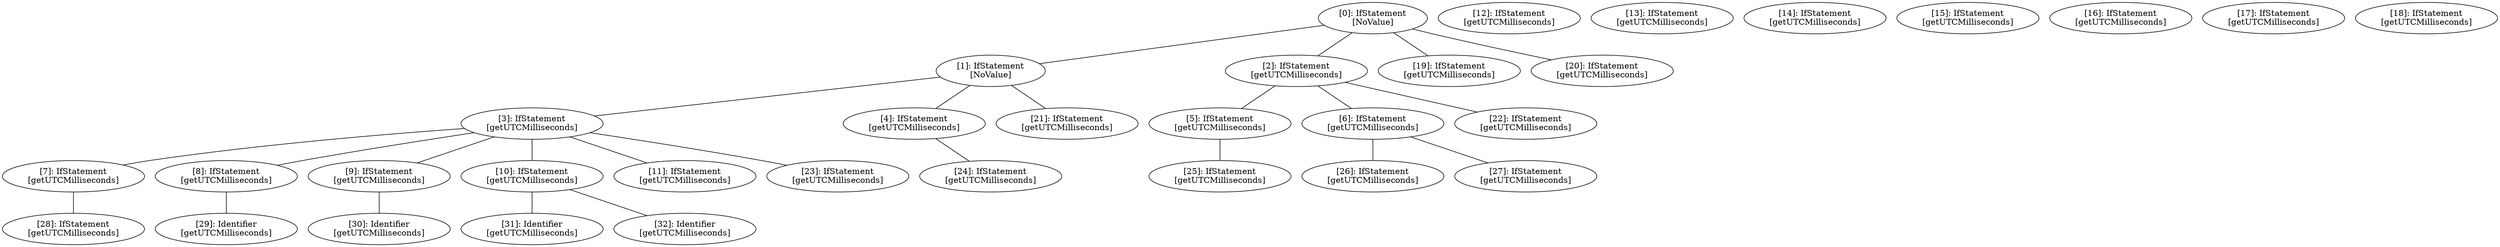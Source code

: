 // Result
graph {
	0 [label="[0]: IfStatement
[NoValue]"]
	1 [label="[1]: IfStatement
[NoValue]"]
	2 [label="[2]: IfStatement
[getUTCMilliseconds]"]
	3 [label="[3]: IfStatement
[getUTCMilliseconds]"]
	4 [label="[4]: IfStatement
[getUTCMilliseconds]"]
	5 [label="[5]: IfStatement
[getUTCMilliseconds]"]
	6 [label="[6]: IfStatement
[getUTCMilliseconds]"]
	7 [label="[7]: IfStatement
[getUTCMilliseconds]"]
	8 [label="[8]: IfStatement
[getUTCMilliseconds]"]
	9 [label="[9]: IfStatement
[getUTCMilliseconds]"]
	10 [label="[10]: IfStatement
[getUTCMilliseconds]"]
	11 [label="[11]: IfStatement
[getUTCMilliseconds]"]
	12 [label="[12]: IfStatement
[getUTCMilliseconds]"]
	13 [label="[13]: IfStatement
[getUTCMilliseconds]"]
	14 [label="[14]: IfStatement
[getUTCMilliseconds]"]
	15 [label="[15]: IfStatement
[getUTCMilliseconds]"]
	16 [label="[16]: IfStatement
[getUTCMilliseconds]"]
	17 [label="[17]: IfStatement
[getUTCMilliseconds]"]
	18 [label="[18]: IfStatement
[getUTCMilliseconds]"]
	19 [label="[19]: IfStatement
[getUTCMilliseconds]"]
	20 [label="[20]: IfStatement
[getUTCMilliseconds]"]
	21 [label="[21]: IfStatement
[getUTCMilliseconds]"]
	22 [label="[22]: IfStatement
[getUTCMilliseconds]"]
	23 [label="[23]: IfStatement
[getUTCMilliseconds]"]
	24 [label="[24]: IfStatement
[getUTCMilliseconds]"]
	25 [label="[25]: IfStatement
[getUTCMilliseconds]"]
	26 [label="[26]: IfStatement
[getUTCMilliseconds]"]
	27 [label="[27]: IfStatement
[getUTCMilliseconds]"]
	28 [label="[28]: IfStatement
[getUTCMilliseconds]"]
	29 [label="[29]: Identifier
[getUTCMilliseconds]"]
	30 [label="[30]: Identifier
[getUTCMilliseconds]"]
	31 [label="[31]: Identifier
[getUTCMilliseconds]"]
	32 [label="[32]: Identifier
[getUTCMilliseconds]"]
	0 -- 1
	0 -- 2
	0 -- 19
	0 -- 20
	1 -- 3
	1 -- 4
	1 -- 21
	2 -- 5
	2 -- 6
	2 -- 22
	3 -- 7
	3 -- 8
	3 -- 9
	3 -- 10
	3 -- 11
	3 -- 23
	4 -- 24
	5 -- 25
	6 -- 26
	6 -- 27
	7 -- 28
	8 -- 29
	9 -- 30
	10 -- 31
	10 -- 32
}

